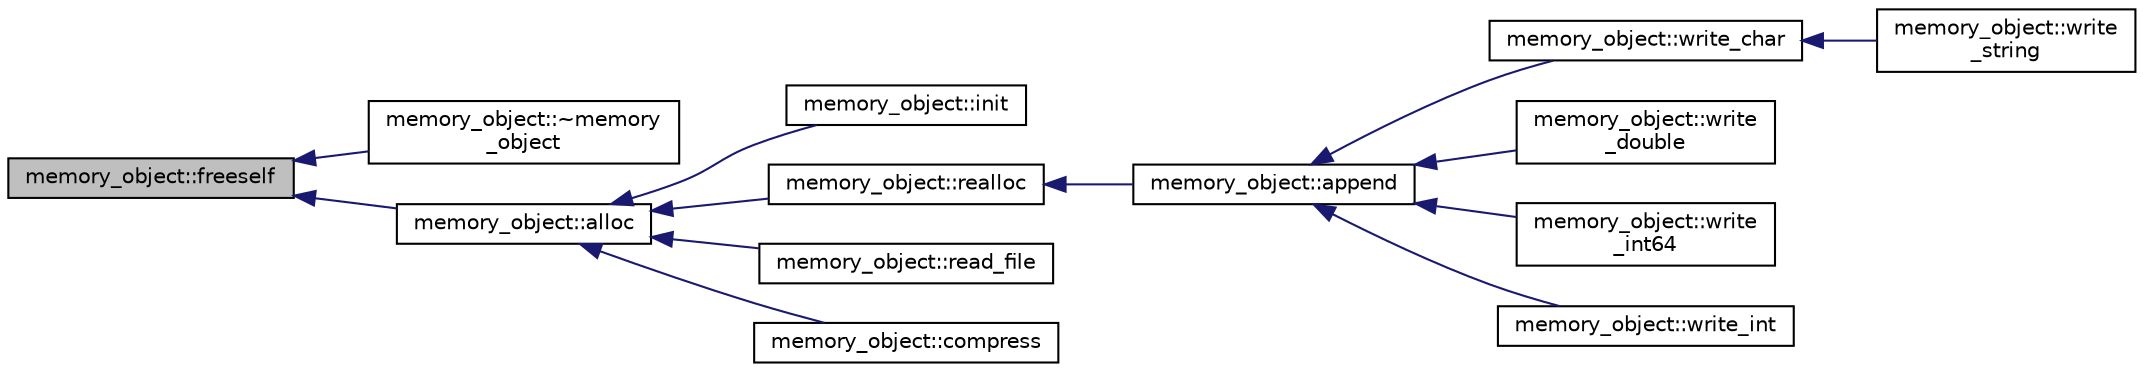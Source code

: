 digraph "memory_object::freeself"
{
  edge [fontname="Helvetica",fontsize="10",labelfontname="Helvetica",labelfontsize="10"];
  node [fontname="Helvetica",fontsize="10",shape=record];
  rankdir="LR";
  Node41 [label="memory_object::freeself",height=0.2,width=0.4,color="black", fillcolor="grey75", style="filled", fontcolor="black"];
  Node41 -> Node42 [dir="back",color="midnightblue",fontsize="10",style="solid",fontname="Helvetica"];
  Node42 [label="memory_object::~memory\l_object",height=0.2,width=0.4,color="black", fillcolor="white", style="filled",URL="$d8/d67/classmemory__object.html#a9af084044507354ba7fcc5f28220a3a4"];
  Node41 -> Node43 [dir="back",color="midnightblue",fontsize="10",style="solid",fontname="Helvetica"];
  Node43 [label="memory_object::alloc",height=0.2,width=0.4,color="black", fillcolor="white", style="filled",URL="$d8/d67/classmemory__object.html#a0768d510d8df4bed863435b637750185"];
  Node43 -> Node44 [dir="back",color="midnightblue",fontsize="10",style="solid",fontname="Helvetica"];
  Node44 [label="memory_object::init",height=0.2,width=0.4,color="black", fillcolor="white", style="filled",URL="$d8/d67/classmemory__object.html#af3db8aaeacba976233f0f257a8678bdf"];
  Node43 -> Node45 [dir="back",color="midnightblue",fontsize="10",style="solid",fontname="Helvetica"];
  Node45 [label="memory_object::realloc",height=0.2,width=0.4,color="black", fillcolor="white", style="filled",URL="$d8/d67/classmemory__object.html#a29ea5862bdfae31e11a5c1ccc121b594"];
  Node45 -> Node46 [dir="back",color="midnightblue",fontsize="10",style="solid",fontname="Helvetica"];
  Node46 [label="memory_object::append",height=0.2,width=0.4,color="black", fillcolor="white", style="filled",URL="$d8/d67/classmemory__object.html#af27e1f0829bc6372b2a2632463bb267f"];
  Node46 -> Node47 [dir="back",color="midnightblue",fontsize="10",style="solid",fontname="Helvetica"];
  Node47 [label="memory_object::write_char",height=0.2,width=0.4,color="black", fillcolor="white", style="filled",URL="$d8/d67/classmemory__object.html#a1b2aafe9f159e3ca6384b7a8db0cc7cf"];
  Node47 -> Node48 [dir="back",color="midnightblue",fontsize="10",style="solid",fontname="Helvetica"];
  Node48 [label="memory_object::write\l_string",height=0.2,width=0.4,color="black", fillcolor="white", style="filled",URL="$d8/d67/classmemory__object.html#ae4bf39b14c242094cc6f281c00aea9bc"];
  Node46 -> Node49 [dir="back",color="midnightblue",fontsize="10",style="solid",fontname="Helvetica"];
  Node49 [label="memory_object::write\l_double",height=0.2,width=0.4,color="black", fillcolor="white", style="filled",URL="$d8/d67/classmemory__object.html#a05ab03814bd373ee3edd0d897b437873"];
  Node46 -> Node50 [dir="back",color="midnightblue",fontsize="10",style="solid",fontname="Helvetica"];
  Node50 [label="memory_object::write\l_int64",height=0.2,width=0.4,color="black", fillcolor="white", style="filled",URL="$d8/d67/classmemory__object.html#aace89309983982f60d83562b1a19401b"];
  Node46 -> Node51 [dir="back",color="midnightblue",fontsize="10",style="solid",fontname="Helvetica"];
  Node51 [label="memory_object::write_int",height=0.2,width=0.4,color="black", fillcolor="white", style="filled",URL="$d8/d67/classmemory__object.html#ac64fbf0d109921cda07123999b0ac486"];
  Node43 -> Node52 [dir="back",color="midnightblue",fontsize="10",style="solid",fontname="Helvetica"];
  Node52 [label="memory_object::read_file",height=0.2,width=0.4,color="black", fillcolor="white", style="filled",URL="$d8/d67/classmemory__object.html#a19850b4ae2c5a995daec451a9725ebf1"];
  Node43 -> Node53 [dir="back",color="midnightblue",fontsize="10",style="solid",fontname="Helvetica"];
  Node53 [label="memory_object::compress",height=0.2,width=0.4,color="black", fillcolor="white", style="filled",URL="$d8/d67/classmemory__object.html#a19117ffce9e562d369adac83a51fc997"];
}
